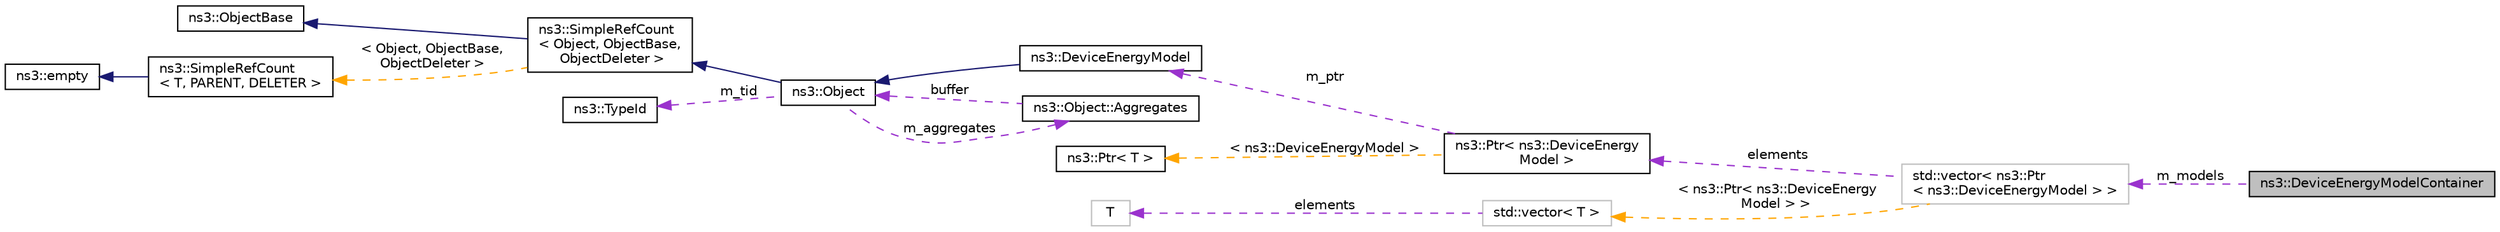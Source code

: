digraph "ns3::DeviceEnergyModelContainer"
{
 // LATEX_PDF_SIZE
  edge [fontname="Helvetica",fontsize="10",labelfontname="Helvetica",labelfontsize="10"];
  node [fontname="Helvetica",fontsize="10",shape=record];
  rankdir="LR";
  Node1 [label="ns3::DeviceEnergyModelContainer",height=0.2,width=0.4,color="black", fillcolor="grey75", style="filled", fontcolor="black",tooltip="Holds a vector of ns3::DeviceEnergyModel pointers."];
  Node2 -> Node1 [dir="back",color="darkorchid3",fontsize="10",style="dashed",label=" m_models" ,fontname="Helvetica"];
  Node2 [label="std::vector\< ns3::Ptr\l\< ns3::DeviceEnergyModel \> \>",height=0.2,width=0.4,color="grey75", fillcolor="white", style="filled",tooltip=" "];
  Node3 -> Node2 [dir="back",color="darkorchid3",fontsize="10",style="dashed",label=" elements" ,fontname="Helvetica"];
  Node3 [label="ns3::Ptr\< ns3::DeviceEnergy\lModel \>",height=0.2,width=0.4,color="black", fillcolor="white", style="filled",URL="$classns3_1_1_ptr.html",tooltip=" "];
  Node4 -> Node3 [dir="back",color="darkorchid3",fontsize="10",style="dashed",label=" m_ptr" ,fontname="Helvetica"];
  Node4 [label="ns3::DeviceEnergyModel",height=0.2,width=0.4,color="black", fillcolor="white", style="filled",URL="$classns3_1_1_device_energy_model.html",tooltip="Base class for device energy models."];
  Node5 -> Node4 [dir="back",color="midnightblue",fontsize="10",style="solid",fontname="Helvetica"];
  Node5 [label="ns3::Object",height=0.2,width=0.4,color="black", fillcolor="white", style="filled",URL="$classns3_1_1_object.html",tooltip="A base class which provides memory management and object aggregation."];
  Node6 -> Node5 [dir="back",color="midnightblue",fontsize="10",style="solid",fontname="Helvetica"];
  Node6 [label="ns3::SimpleRefCount\l\< Object, ObjectBase,\l ObjectDeleter \>",height=0.2,width=0.4,color="black", fillcolor="white", style="filled",URL="$classns3_1_1_simple_ref_count.html",tooltip=" "];
  Node7 -> Node6 [dir="back",color="midnightblue",fontsize="10",style="solid",fontname="Helvetica"];
  Node7 [label="ns3::ObjectBase",height=0.2,width=0.4,color="black", fillcolor="white", style="filled",URL="$classns3_1_1_object_base.html",tooltip="Anchor the ns-3 type and attribute system."];
  Node8 -> Node6 [dir="back",color="orange",fontsize="10",style="dashed",label=" \< Object, ObjectBase,\l ObjectDeleter \>" ,fontname="Helvetica"];
  Node8 [label="ns3::SimpleRefCount\l\< T, PARENT, DELETER \>",height=0.2,width=0.4,color="black", fillcolor="white", style="filled",URL="$classns3_1_1_simple_ref_count.html",tooltip="A template-based reference counting class."];
  Node9 -> Node8 [dir="back",color="midnightblue",fontsize="10",style="solid",fontname="Helvetica"];
  Node9 [label="ns3::empty",height=0.2,width=0.4,color="black", fillcolor="white", style="filled",URL="$classns3_1_1empty.html",tooltip="make Callback use a separate empty type"];
  Node10 -> Node5 [dir="back",color="darkorchid3",fontsize="10",style="dashed",label=" m_tid" ,fontname="Helvetica"];
  Node10 [label="ns3::TypeId",height=0.2,width=0.4,color="black", fillcolor="white", style="filled",URL="$classns3_1_1_type_id.html",tooltip="a unique identifier for an interface."];
  Node11 -> Node5 [dir="back",color="darkorchid3",fontsize="10",style="dashed",label=" m_aggregates" ,fontname="Helvetica"];
  Node11 [label="ns3::Object::Aggregates",height=0.2,width=0.4,color="black", fillcolor="white", style="filled",URL="$structns3_1_1_object_1_1_aggregates.html",tooltip="The list of Objects aggregated to this one."];
  Node5 -> Node11 [dir="back",color="darkorchid3",fontsize="10",style="dashed",label=" buffer" ,fontname="Helvetica"];
  Node12 -> Node3 [dir="back",color="orange",fontsize="10",style="dashed",label=" \< ns3::DeviceEnergyModel \>" ,fontname="Helvetica"];
  Node12 [label="ns3::Ptr\< T \>",height=0.2,width=0.4,color="black", fillcolor="white", style="filled",URL="$classns3_1_1_ptr.html",tooltip="Smart pointer class similar to boost::intrusive_ptr."];
  Node13 -> Node2 [dir="back",color="orange",fontsize="10",style="dashed",label=" \< ns3::Ptr\< ns3::DeviceEnergy\lModel \> \>" ,fontname="Helvetica"];
  Node13 [label="std::vector\< T \>",height=0.2,width=0.4,color="grey75", fillcolor="white", style="filled",tooltip=" "];
  Node14 -> Node13 [dir="back",color="darkorchid3",fontsize="10",style="dashed",label=" elements" ,fontname="Helvetica"];
  Node14 [label="T",height=0.2,width=0.4,color="grey75", fillcolor="white", style="filled",tooltip=" "];
}
